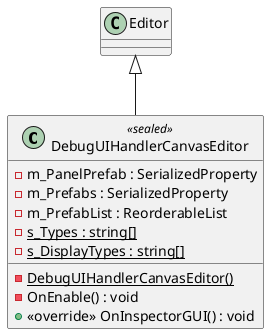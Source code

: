 @startuml
class DebugUIHandlerCanvasEditor <<sealed>> {
    - m_PanelPrefab : SerializedProperty
    - m_Prefabs : SerializedProperty
    - m_PrefabList : ReorderableList
    {static} - s_Types : string[]
    {static} - s_DisplayTypes : string[]
    {static} - DebugUIHandlerCanvasEditor()
    - OnEnable() : void
    + <<override>> OnInspectorGUI() : void
}
Editor <|-- DebugUIHandlerCanvasEditor
@enduml
